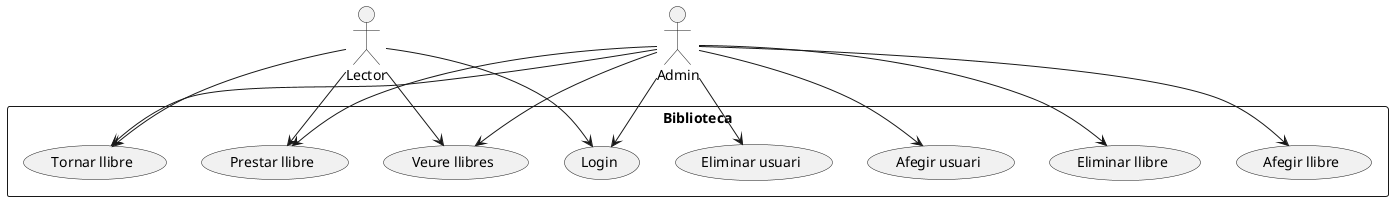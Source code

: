 @startuml
actor Lector
actor Admin

rectangle Biblioteca {
    usecase "Login" as UC1
    usecase "Veure llibres" as UC2
    usecase "Prestar llibre" as UC3
    usecase "Tornar llibre" as UC4
    usecase "Afegir llibre" as UC5
    usecase "Eliminar llibre" as UC6
    usecase "Afegir usuari" as UC7
    usecase "Eliminar usuari" as UC8
}

Lector --> UC1
Lector --> UC2
Lector --> UC3
Lector --> UC4

Admin --> UC1
Admin --> UC2
Admin --> UC3
Admin --> UC4
Admin --> UC5
Admin --> UC6
Admin --> UC7
Admin --> UC8
@enduml
